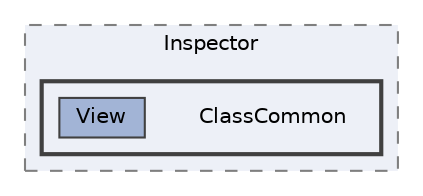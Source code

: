 digraph "C:/Users/むずでょ/Documents/Unity Projects/RMU-1-00-00-Research/Assets/RPGMaker/Codebase/Editor/Inspector/ClassCommon"
{
 // LATEX_PDF_SIZE
  bgcolor="transparent";
  edge [fontname=Helvetica,fontsize=10,labelfontname=Helvetica,labelfontsize=10];
  node [fontname=Helvetica,fontsize=10,shape=box,height=0.2,width=0.4];
  compound=true
  subgraph clusterdir_556927790365328304c22c636a104915 {
    graph [ bgcolor="#edf0f7", pencolor="grey50", label="Inspector", fontname=Helvetica,fontsize=10 style="filled,dashed", URL="dir_556927790365328304c22c636a104915.html",tooltip=""]
  subgraph clusterdir_5e6f367c38a4f83ad7b0778b6c00b65c {
    graph [ bgcolor="#edf0f7", pencolor="grey25", label="", fontname=Helvetica,fontsize=10 style="filled,bold", URL="dir_5e6f367c38a4f83ad7b0778b6c00b65c.html",tooltip=""]
    dir_5e6f367c38a4f83ad7b0778b6c00b65c [shape=plaintext, label="ClassCommon"];
  dir_55c0be97edd8acfc0a6acc166890d6ef [label="View", fillcolor="#a2b4d6", color="grey25", style="filled", URL="dir_55c0be97edd8acfc0a6acc166890d6ef.html",tooltip=""];
  }
  }
}
